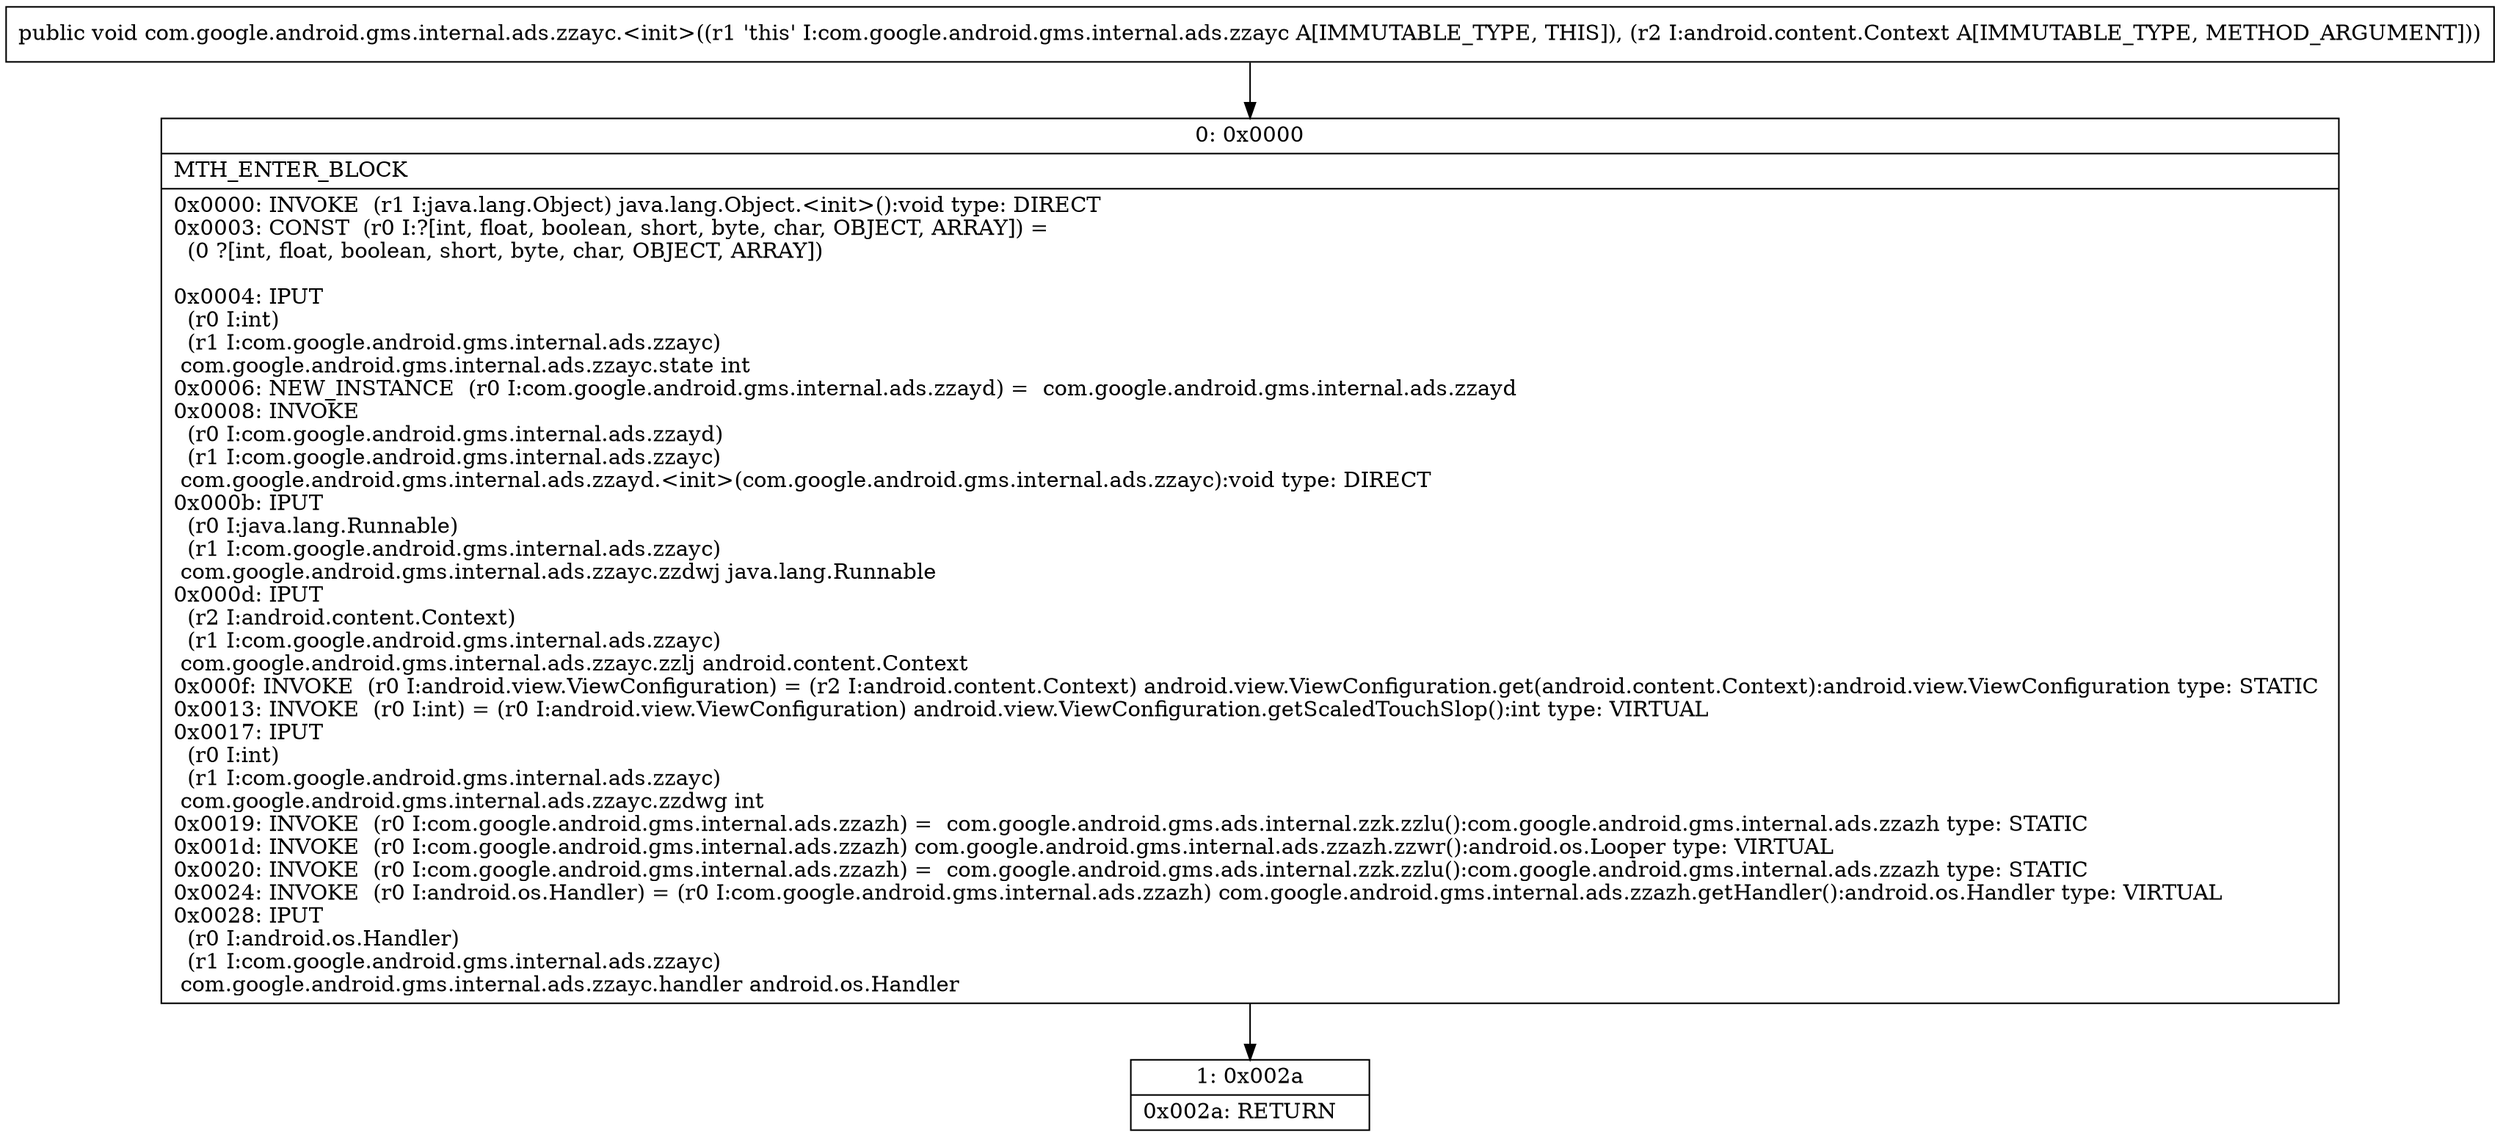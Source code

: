 digraph "CFG forcom.google.android.gms.internal.ads.zzayc.\<init\>(Landroid\/content\/Context;)V" {
Node_0 [shape=record,label="{0\:\ 0x0000|MTH_ENTER_BLOCK\l|0x0000: INVOKE  (r1 I:java.lang.Object) java.lang.Object.\<init\>():void type: DIRECT \l0x0003: CONST  (r0 I:?[int, float, boolean, short, byte, char, OBJECT, ARRAY]) = \l  (0 ?[int, float, boolean, short, byte, char, OBJECT, ARRAY])\l \l0x0004: IPUT  \l  (r0 I:int)\l  (r1 I:com.google.android.gms.internal.ads.zzayc)\l com.google.android.gms.internal.ads.zzayc.state int \l0x0006: NEW_INSTANCE  (r0 I:com.google.android.gms.internal.ads.zzayd) =  com.google.android.gms.internal.ads.zzayd \l0x0008: INVOKE  \l  (r0 I:com.google.android.gms.internal.ads.zzayd)\l  (r1 I:com.google.android.gms.internal.ads.zzayc)\l com.google.android.gms.internal.ads.zzayd.\<init\>(com.google.android.gms.internal.ads.zzayc):void type: DIRECT \l0x000b: IPUT  \l  (r0 I:java.lang.Runnable)\l  (r1 I:com.google.android.gms.internal.ads.zzayc)\l com.google.android.gms.internal.ads.zzayc.zzdwj java.lang.Runnable \l0x000d: IPUT  \l  (r2 I:android.content.Context)\l  (r1 I:com.google.android.gms.internal.ads.zzayc)\l com.google.android.gms.internal.ads.zzayc.zzlj android.content.Context \l0x000f: INVOKE  (r0 I:android.view.ViewConfiguration) = (r2 I:android.content.Context) android.view.ViewConfiguration.get(android.content.Context):android.view.ViewConfiguration type: STATIC \l0x0013: INVOKE  (r0 I:int) = (r0 I:android.view.ViewConfiguration) android.view.ViewConfiguration.getScaledTouchSlop():int type: VIRTUAL \l0x0017: IPUT  \l  (r0 I:int)\l  (r1 I:com.google.android.gms.internal.ads.zzayc)\l com.google.android.gms.internal.ads.zzayc.zzdwg int \l0x0019: INVOKE  (r0 I:com.google.android.gms.internal.ads.zzazh) =  com.google.android.gms.ads.internal.zzk.zzlu():com.google.android.gms.internal.ads.zzazh type: STATIC \l0x001d: INVOKE  (r0 I:com.google.android.gms.internal.ads.zzazh) com.google.android.gms.internal.ads.zzazh.zzwr():android.os.Looper type: VIRTUAL \l0x0020: INVOKE  (r0 I:com.google.android.gms.internal.ads.zzazh) =  com.google.android.gms.ads.internal.zzk.zzlu():com.google.android.gms.internal.ads.zzazh type: STATIC \l0x0024: INVOKE  (r0 I:android.os.Handler) = (r0 I:com.google.android.gms.internal.ads.zzazh) com.google.android.gms.internal.ads.zzazh.getHandler():android.os.Handler type: VIRTUAL \l0x0028: IPUT  \l  (r0 I:android.os.Handler)\l  (r1 I:com.google.android.gms.internal.ads.zzayc)\l com.google.android.gms.internal.ads.zzayc.handler android.os.Handler \l}"];
Node_1 [shape=record,label="{1\:\ 0x002a|0x002a: RETURN   \l}"];
MethodNode[shape=record,label="{public void com.google.android.gms.internal.ads.zzayc.\<init\>((r1 'this' I:com.google.android.gms.internal.ads.zzayc A[IMMUTABLE_TYPE, THIS]), (r2 I:android.content.Context A[IMMUTABLE_TYPE, METHOD_ARGUMENT])) }"];
MethodNode -> Node_0;
Node_0 -> Node_1;
}

